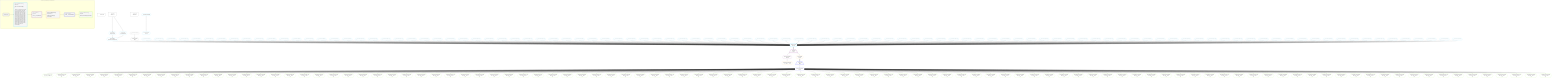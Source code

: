 %%{init: {'themeVariables': { 'fontSize': '12px'}}}%%
graph TD
    classDef path fill:#eee,stroke:#000,color:#000
    classDef plan fill:#fff,stroke-width:1px,color:#000
    classDef itemplan fill:#fff,stroke-width:2px,color:#000
    classDef unbatchedplan fill:#dff,stroke-width:1px,color:#000
    classDef sideeffectplan fill:#fcc,stroke-width:2px,color:#000
    classDef bucket fill:#f6f6f6,color:#000,stroke-width:2px,text-align:left


    %% define steps
    __Value0["__Value[0∈0]"]:::plan
    __Value3["__Value[3∈0]<br />ᐸcontextᐳ"]:::plan
    __Value5["__Value[5∈0]<br />ᐸrootValueᐳ"]:::plan
    __InputStaticLeaf7{{"__InputStaticLeaf[7∈0]"}}:::plan
    Access16{{"Access[16∈1]<br />ᐸ3.pgSettingsᐳ"}}:::plan
    Access17{{"Access[17∈1]<br />ᐸ3.withPgClientᐳ"}}:::plan
    Object18{{"Object[18∈1]<br />ᐸ{pgSettings,withPgClient}ᐳ"}}:::plan
    Connection19{{"Connection[19∈0]<br />ᐸ15ᐳ"}}:::plan
    __InputStaticLeaf42{{"__InputStaticLeaf[42∈1]"}}:::plan
    __InputStaticLeaf46{{"__InputStaticLeaf[46∈1]"}}:::plan
    __InputStaticLeaf50{{"__InputStaticLeaf[50∈1]"}}:::plan
    __InputStaticLeaf54{{"__InputStaticLeaf[54∈1]"}}:::plan
    __InputStaticLeaf58{{"__InputStaticLeaf[58∈1]"}}:::plan
    __InputStaticLeaf62{{"__InputStaticLeaf[62∈1]"}}:::plan
    __InputStaticLeaf66{{"__InputStaticLeaf[66∈1]"}}:::plan
    __InputStaticLeaf70{{"__InputStaticLeaf[70∈1]"}}:::plan
    __InputStaticLeaf74{{"__InputStaticLeaf[74∈1]"}}:::plan
    __InputStaticLeaf78{{"__InputStaticLeaf[78∈1]"}}:::plan
    __InputStaticLeaf82{{"__InputStaticLeaf[82∈1]"}}:::plan
    __InputStaticLeaf86{{"__InputStaticLeaf[86∈1]"}}:::plan
    __InputStaticLeaf90{{"__InputStaticLeaf[90∈1]"}}:::plan
    __InputStaticLeaf94{{"__InputStaticLeaf[94∈1]"}}:::plan
    __InputStaticLeaf98{{"__InputStaticLeaf[98∈1]"}}:::plan
    __InputStaticLeaf102{{"__InputStaticLeaf[102∈1]"}}:::plan
    __InputStaticLeaf106{{"__InputStaticLeaf[106∈1]"}}:::plan
    __InputStaticLeaf110{{"__InputStaticLeaf[110∈1]"}}:::plan
    __InputStaticLeaf114{{"__InputStaticLeaf[114∈1]"}}:::plan
    __InputStaticLeaf118{{"__InputStaticLeaf[118∈1]"}}:::plan
    __InputStaticLeaf122{{"__InputStaticLeaf[122∈1]"}}:::plan
    __InputStaticLeaf126{{"__InputStaticLeaf[126∈1]"}}:::plan
    __InputStaticLeaf130{{"__InputStaticLeaf[130∈1]"}}:::plan
    __InputStaticLeaf134{{"__InputStaticLeaf[134∈1]"}}:::plan
    __InputStaticLeaf138{{"__InputStaticLeaf[138∈1]"}}:::plan
    __InputStaticLeaf142{{"__InputStaticLeaf[142∈1]"}}:::plan
    __InputStaticLeaf146{{"__InputStaticLeaf[146∈1]"}}:::plan
    __InputStaticLeaf150{{"__InputStaticLeaf[150∈1]"}}:::plan
    __InputStaticLeaf154{{"__InputStaticLeaf[154∈1]"}}:::plan
    __InputStaticLeaf158{{"__InputStaticLeaf[158∈1]"}}:::plan
    __InputStaticLeaf162{{"__InputStaticLeaf[162∈1]"}}:::plan
    __InputStaticLeaf166{{"__InputStaticLeaf[166∈1]"}}:::plan
    __InputStaticLeaf170{{"__InputStaticLeaf[170∈1]"}}:::plan
    __InputStaticLeaf174{{"__InputStaticLeaf[174∈1]"}}:::plan
    __InputStaticLeaf178{{"__InputStaticLeaf[178∈1]"}}:::plan
    __InputStaticLeaf182{{"__InputStaticLeaf[182∈1]"}}:::plan
    __InputStaticLeaf186{{"__InputStaticLeaf[186∈1]"}}:::plan
    __InputStaticLeaf190{{"__InputStaticLeaf[190∈1]"}}:::plan
    __InputStaticLeaf194{{"__InputStaticLeaf[194∈1]"}}:::plan
    __InputStaticLeaf198{{"__InputStaticLeaf[198∈1]"}}:::plan
    __InputStaticLeaf202{{"__InputStaticLeaf[202∈1]"}}:::plan
    __InputStaticLeaf206{{"__InputStaticLeaf[206∈1]"}}:::plan
    __InputStaticLeaf210{{"__InputStaticLeaf[210∈1]"}}:::plan
    __InputStaticLeaf214{{"__InputStaticLeaf[214∈1]"}}:::plan
    __InputStaticLeaf218{{"__InputStaticLeaf[218∈1]"}}:::plan
    __InputStaticLeaf222{{"__InputStaticLeaf[222∈1]"}}:::plan
    __InputStaticLeaf226{{"__InputStaticLeaf[226∈1]"}}:::plan
    __InputStaticLeaf230{{"__InputStaticLeaf[230∈1]"}}:::plan
    __InputStaticLeaf234{{"__InputStaticLeaf[234∈1]"}}:::plan
    __InputStaticLeaf238{{"__InputStaticLeaf[238∈1]"}}:::plan
    __InputStaticLeaf242{{"__InputStaticLeaf[242∈1]"}}:::plan
    __InputStaticLeaf246{{"__InputStaticLeaf[246∈1]"}}:::plan
    __InputStaticLeaf250{{"__InputStaticLeaf[250∈1]"}}:::plan
    __InputStaticLeaf254{{"__InputStaticLeaf[254∈1]"}}:::plan
    __InputStaticLeaf258{{"__InputStaticLeaf[258∈1]"}}:::plan
    __InputStaticLeaf262{{"__InputStaticLeaf[262∈1]"}}:::plan
    __InputStaticLeaf266{{"__InputStaticLeaf[266∈1]"}}:::plan
    __InputStaticLeaf270{{"__InputStaticLeaf[270∈1]"}}:::plan
    __InputStaticLeaf274{{"__InputStaticLeaf[274∈1]"}}:::plan
    __InputStaticLeaf278{{"__InputStaticLeaf[278∈1]"}}:::plan
    __InputStaticLeaf282{{"__InputStaticLeaf[282∈1]"}}:::plan
    __InputStaticLeaf286{{"__InputStaticLeaf[286∈1]"}}:::plan
    __InputStaticLeaf290{{"__InputStaticLeaf[290∈1]"}}:::plan
    __InputStaticLeaf294{{"__InputStaticLeaf[294∈1]"}}:::plan
    __InputStaticLeaf298{{"__InputStaticLeaf[298∈1]"}}:::plan
    __InputStaticLeaf302{{"__InputStaticLeaf[302∈1]"}}:::plan
    __InputStaticLeaf306{{"__InputStaticLeaf[306∈1]"}}:::plan
    __InputStaticLeaf310{{"__InputStaticLeaf[310∈1]"}}:::plan
    __InputStaticLeaf314{{"__InputStaticLeaf[314∈1]"}}:::plan
    __InputStaticLeaf318{{"__InputStaticLeaf[318∈1]"}}:::plan
    __InputStaticLeaf322{{"__InputStaticLeaf[322∈1]"}}:::plan
    __InputStaticLeaf326{{"__InputStaticLeaf[326∈1]"}}:::plan
    __InputStaticLeaf330{{"__InputStaticLeaf[330∈1]"}}:::plan
    __InputStaticLeaf334{{"__InputStaticLeaf[334∈1]"}}:::plan
    __InputStaticLeaf338{{"__InputStaticLeaf[338∈1]"}}:::plan
    __InputStaticLeaf342{{"__InputStaticLeaf[342∈1]"}}:::plan
    __InputStaticLeaf346{{"__InputStaticLeaf[346∈1]"}}:::plan
    __InputStaticLeaf350{{"__InputStaticLeaf[350∈1]"}}:::plan
    __InputStaticLeaf354{{"__InputStaticLeaf[354∈1]"}}:::plan
    __InputStaticLeaf358{{"__InputStaticLeaf[358∈1]"}}:::plan
    __InputStaticLeaf362{{"__InputStaticLeaf[362∈1]"}}:::plan
    __InputStaticLeaf366{{"__InputStaticLeaf[366∈1]"}}:::plan
    __InputStaticLeaf370{{"__InputStaticLeaf[370∈1]"}}:::plan
    __InputStaticLeaf374{{"__InputStaticLeaf[374∈1]"}}:::plan
    __InputStaticLeaf378{{"__InputStaticLeaf[378∈1]"}}:::plan
    __InputStaticLeaf382{{"__InputStaticLeaf[382∈1]"}}:::plan
    __InputStaticLeaf386{{"__InputStaticLeaf[386∈1]"}}:::plan
    __InputStaticLeaf390{{"__InputStaticLeaf[390∈1]"}}:::plan
    __InputStaticLeaf394{{"__InputStaticLeaf[394∈1]"}}:::plan
    __InputStaticLeaf398{{"__InputStaticLeaf[398∈1]"}}:::plan
    __InputStaticLeaf402{{"__InputStaticLeaf[402∈1]"}}:::plan
    __InputStaticLeaf406{{"__InputStaticLeaf[406∈1]"}}:::plan
    __InputStaticLeaf410{{"__InputStaticLeaf[410∈1]"}}:::plan
    __InputStaticLeaf414{{"__InputStaticLeaf[414∈1]"}}:::plan
    __InputStaticLeaf418{{"__InputStaticLeaf[418∈1]"}}:::plan
    __InputStaticLeaf422{{"__InputStaticLeaf[422∈1]"}}:::plan
    __InputStaticLeaf426{{"__InputStaticLeaf[426∈1]"}}:::plan
    __InputStaticLeaf430{{"__InputStaticLeaf[430∈1]"}}:::plan
    __InputStaticLeaf434{{"__InputStaticLeaf[434∈1]"}}:::plan
    __InputStaticLeaf438{{"__InputStaticLeaf[438∈1]"}}:::plan
    __InputStaticLeaf442{{"__InputStaticLeaf[442∈1]"}}:::plan
    __InputStaticLeaf446{{"__InputStaticLeaf[446∈1]"}}:::plan
    __InputStaticLeaf450{{"__InputStaticLeaf[450∈1]"}}:::plan
    PgSelect20[["PgSelect[20∈1]<br />ᐸpersonᐳ"]]:::plan
    __Item21[/"__Item[21∈2]<br />ᐸ20ᐳ"\]:::itemplan
    PgSelectSingle22{{"PgSelectSingle[22∈2]<br />ᐸpersonᐳ"}}:::plan
    PgClassExpression23{{"PgClassExpression[23∈3]<br />ᐸ__person__.”id”ᐳ"}}:::plan
    __InputStaticLeaf24{{"__InputStaticLeaf[24∈1]"}}:::plan
    Connection37{{"Connection[37∈1]<br />ᐸ33ᐳ"}}:::plan
    Access454{{"Access[454∈3]<br />ᐸ21.0ᐳ"}}:::plan
    __Item39[/"__Item[39∈4]<br />ᐸ454ᐳ"\]:::itemplan
    PgSelectSingle40{{"PgSelectSingle[40∈4]<br />ᐸpostᐳ"}}:::plan
    PgClassExpression41{{"PgClassExpression[41∈5]<br />ᐸ__post__.”headline”ᐳ"}}:::plan
    PgClassExpression45{{"PgClassExpression[45∈5]<br />ᐸ”a”.”post_...lder! */<br />)ᐳ"}}:::plan
    PgClassExpression49{{"PgClassExpression[49∈5]<br />ᐸ”a”.”post_...lder! */<br />)ᐳ"}}:::plan
    PgClassExpression53{{"PgClassExpression[53∈5]<br />ᐸ”a”.”post_...lder! */<br />)ᐳ"}}:::plan
    PgClassExpression57{{"PgClassExpression[57∈5]<br />ᐸ”a”.”post_...lder! */<br />)ᐳ"}}:::plan
    PgClassExpression61{{"PgClassExpression[61∈5]<br />ᐸ”a”.”post_...lder! */<br />)ᐳ"}}:::plan
    PgClassExpression65{{"PgClassExpression[65∈5]<br />ᐸ”a”.”post_...lder! */<br />)ᐳ"}}:::plan
    PgClassExpression69{{"PgClassExpression[69∈5]<br />ᐸ”a”.”post_...lder! */<br />)ᐳ"}}:::plan
    PgClassExpression73{{"PgClassExpression[73∈5]<br />ᐸ”a”.”post_...lder! */<br />)ᐳ"}}:::plan
    PgClassExpression77{{"PgClassExpression[77∈5]<br />ᐸ”a”.”post_...lder! */<br />)ᐳ"}}:::plan
    PgClassExpression81{{"PgClassExpression[81∈5]<br />ᐸ”a”.”post_...lder! */<br />)ᐳ"}}:::plan
    PgClassExpression85{{"PgClassExpression[85∈5]<br />ᐸ”a”.”post_...lder! */<br />)ᐳ"}}:::plan
    PgClassExpression89{{"PgClassExpression[89∈5]<br />ᐸ”a”.”post_...lder! */<br />)ᐳ"}}:::plan
    PgClassExpression93{{"PgClassExpression[93∈5]<br />ᐸ”a”.”post_...lder! */<br />)ᐳ"}}:::plan
    PgClassExpression97{{"PgClassExpression[97∈5]<br />ᐸ”a”.”post_...lder! */<br />)ᐳ"}}:::plan
    PgClassExpression101{{"PgClassExpression[101∈5]<br />ᐸ”a”.”post_...lder! */<br />)ᐳ"}}:::plan
    PgClassExpression105{{"PgClassExpression[105∈5]<br />ᐸ”a”.”post_...lder! */<br />)ᐳ"}}:::plan
    PgClassExpression109{{"PgClassExpression[109∈5]<br />ᐸ”a”.”post_...lder! */<br />)ᐳ"}}:::plan
    PgClassExpression113{{"PgClassExpression[113∈5]<br />ᐸ”a”.”post_...lder! */<br />)ᐳ"}}:::plan
    PgClassExpression117{{"PgClassExpression[117∈5]<br />ᐸ”a”.”post_...lder! */<br />)ᐳ"}}:::plan
    PgClassExpression121{{"PgClassExpression[121∈5]<br />ᐸ”a”.”post_...lder! */<br />)ᐳ"}}:::plan
    PgClassExpression125{{"PgClassExpression[125∈5]<br />ᐸ”a”.”post_...lder! */<br />)ᐳ"}}:::plan
    PgClassExpression129{{"PgClassExpression[129∈5]<br />ᐸ”a”.”post_...lder! */<br />)ᐳ"}}:::plan
    PgClassExpression133{{"PgClassExpression[133∈5]<br />ᐸ”a”.”post_...lder! */<br />)ᐳ"}}:::plan
    PgClassExpression137{{"PgClassExpression[137∈5]<br />ᐸ”a”.”post_...lder! */<br />)ᐳ"}}:::plan
    PgClassExpression141{{"PgClassExpression[141∈5]<br />ᐸ”a”.”post_...lder! */<br />)ᐳ"}}:::plan
    PgClassExpression145{{"PgClassExpression[145∈5]<br />ᐸ”a”.”post_...lder! */<br />)ᐳ"}}:::plan
    PgClassExpression149{{"PgClassExpression[149∈5]<br />ᐸ”a”.”post_...lder! */<br />)ᐳ"}}:::plan
    PgClassExpression153{{"PgClassExpression[153∈5]<br />ᐸ”a”.”post_...lder! */<br />)ᐳ"}}:::plan
    PgClassExpression157{{"PgClassExpression[157∈5]<br />ᐸ”a”.”post_...lder! */<br />)ᐳ"}}:::plan
    PgClassExpression161{{"PgClassExpression[161∈5]<br />ᐸ”a”.”post_...lder! */<br />)ᐳ"}}:::plan
    PgClassExpression165{{"PgClassExpression[165∈5]<br />ᐸ”a”.”post_...lder! */<br />)ᐳ"}}:::plan
    PgClassExpression169{{"PgClassExpression[169∈5]<br />ᐸ”a”.”post_...lder! */<br />)ᐳ"}}:::plan
    PgClassExpression173{{"PgClassExpression[173∈5]<br />ᐸ”a”.”post_...lder! */<br />)ᐳ"}}:::plan
    PgClassExpression177{{"PgClassExpression[177∈5]<br />ᐸ”a”.”post_...lder! */<br />)ᐳ"}}:::plan
    PgClassExpression181{{"PgClassExpression[181∈5]<br />ᐸ”a”.”post_...lder! */<br />)ᐳ"}}:::plan
    PgClassExpression185{{"PgClassExpression[185∈5]<br />ᐸ”a”.”post_...lder! */<br />)ᐳ"}}:::plan
    PgClassExpression189{{"PgClassExpression[189∈5]<br />ᐸ”a”.”post_...lder! */<br />)ᐳ"}}:::plan
    PgClassExpression193{{"PgClassExpression[193∈5]<br />ᐸ”a”.”post_...lder! */<br />)ᐳ"}}:::plan
    PgClassExpression197{{"PgClassExpression[197∈5]<br />ᐸ”a”.”post_...lder! */<br />)ᐳ"}}:::plan
    PgClassExpression201{{"PgClassExpression[201∈5]<br />ᐸ”a”.”post_...lder! */<br />)ᐳ"}}:::plan
    PgClassExpression205{{"PgClassExpression[205∈5]<br />ᐸ”a”.”post_...lder! */<br />)ᐳ"}}:::plan
    PgClassExpression209{{"PgClassExpression[209∈5]<br />ᐸ”a”.”post_...lder! */<br />)ᐳ"}}:::plan
    PgClassExpression213{{"PgClassExpression[213∈5]<br />ᐸ”a”.”post_...lder! */<br />)ᐳ"}}:::plan
    PgClassExpression217{{"PgClassExpression[217∈5]<br />ᐸ”a”.”post_...lder! */<br />)ᐳ"}}:::plan
    PgClassExpression221{{"PgClassExpression[221∈5]<br />ᐸ”a”.”post_...lder! */<br />)ᐳ"}}:::plan
    PgClassExpression225{{"PgClassExpression[225∈5]<br />ᐸ”a”.”post_...lder! */<br />)ᐳ"}}:::plan
    PgClassExpression229{{"PgClassExpression[229∈5]<br />ᐸ”a”.”post_...lder! */<br />)ᐳ"}}:::plan
    PgClassExpression233{{"PgClassExpression[233∈5]<br />ᐸ”a”.”post_...lder! */<br />)ᐳ"}}:::plan
    PgClassExpression237{{"PgClassExpression[237∈5]<br />ᐸ”a”.”post_...lder! */<br />)ᐳ"}}:::plan
    PgClassExpression241{{"PgClassExpression[241∈5]<br />ᐸ”a”.”post_...lder! */<br />)ᐳ"}}:::plan
    PgClassExpression245{{"PgClassExpression[245∈5]<br />ᐸ”a”.”post_...lder! */<br />)ᐳ"}}:::plan
    PgClassExpression249{{"PgClassExpression[249∈5]<br />ᐸ”a”.”post_...lder! */<br />)ᐳ"}}:::plan
    PgClassExpression253{{"PgClassExpression[253∈5]<br />ᐸ”a”.”post_...lder! */<br />)ᐳ"}}:::plan
    PgClassExpression257{{"PgClassExpression[257∈5]<br />ᐸ”a”.”post_...lder! */<br />)ᐳ"}}:::plan
    PgClassExpression261{{"PgClassExpression[261∈5]<br />ᐸ”a”.”post_...lder! */<br />)ᐳ"}}:::plan
    PgClassExpression265{{"PgClassExpression[265∈5]<br />ᐸ”a”.”post_...lder! */<br />)ᐳ"}}:::plan
    PgClassExpression269{{"PgClassExpression[269∈5]<br />ᐸ”a”.”post_...lder! */<br />)ᐳ"}}:::plan
    PgClassExpression273{{"PgClassExpression[273∈5]<br />ᐸ”a”.”post_...lder! */<br />)ᐳ"}}:::plan
    PgClassExpression277{{"PgClassExpression[277∈5]<br />ᐸ”a”.”post_...lder! */<br />)ᐳ"}}:::plan
    PgClassExpression281{{"PgClassExpression[281∈5]<br />ᐸ”a”.”post_...lder! */<br />)ᐳ"}}:::plan
    PgClassExpression285{{"PgClassExpression[285∈5]<br />ᐸ”a”.”post_...lder! */<br />)ᐳ"}}:::plan
    PgClassExpression289{{"PgClassExpression[289∈5]<br />ᐸ”a”.”post_...lder! */<br />)ᐳ"}}:::plan
    PgClassExpression293{{"PgClassExpression[293∈5]<br />ᐸ”a”.”post_...lder! */<br />)ᐳ"}}:::plan
    PgClassExpression297{{"PgClassExpression[297∈5]<br />ᐸ”a”.”post_...lder! */<br />)ᐳ"}}:::plan
    PgClassExpression301{{"PgClassExpression[301∈5]<br />ᐸ”a”.”post_...lder! */<br />)ᐳ"}}:::plan
    PgClassExpression305{{"PgClassExpression[305∈5]<br />ᐸ”a”.”post_...lder! */<br />)ᐳ"}}:::plan
    PgClassExpression309{{"PgClassExpression[309∈5]<br />ᐸ”a”.”post_...lder! */<br />)ᐳ"}}:::plan
    PgClassExpression313{{"PgClassExpression[313∈5]<br />ᐸ”a”.”post_...lder! */<br />)ᐳ"}}:::plan
    PgClassExpression317{{"PgClassExpression[317∈5]<br />ᐸ”a”.”post_...lder! */<br />)ᐳ"}}:::plan
    PgClassExpression321{{"PgClassExpression[321∈5]<br />ᐸ”a”.”post_...lder! */<br />)ᐳ"}}:::plan
    PgClassExpression325{{"PgClassExpression[325∈5]<br />ᐸ”a”.”post_...lder! */<br />)ᐳ"}}:::plan
    PgClassExpression329{{"PgClassExpression[329∈5]<br />ᐸ”a”.”post_...lder! */<br />)ᐳ"}}:::plan
    PgClassExpression333{{"PgClassExpression[333∈5]<br />ᐸ”a”.”post_...lder! */<br />)ᐳ"}}:::plan
    PgClassExpression337{{"PgClassExpression[337∈5]<br />ᐸ”a”.”post_...lder! */<br />)ᐳ"}}:::plan
    PgClassExpression341{{"PgClassExpression[341∈5]<br />ᐸ”a”.”post_...lder! */<br />)ᐳ"}}:::plan
    PgClassExpression345{{"PgClassExpression[345∈5]<br />ᐸ”a”.”post_...lder! */<br />)ᐳ"}}:::plan
    PgClassExpression349{{"PgClassExpression[349∈5]<br />ᐸ”a”.”post_...lder! */<br />)ᐳ"}}:::plan
    PgClassExpression353{{"PgClassExpression[353∈5]<br />ᐸ”a”.”post_...lder! */<br />)ᐳ"}}:::plan
    PgClassExpression357{{"PgClassExpression[357∈5]<br />ᐸ”a”.”post_...lder! */<br />)ᐳ"}}:::plan
    PgClassExpression361{{"PgClassExpression[361∈5]<br />ᐸ”a”.”post_...lder! */<br />)ᐳ"}}:::plan
    PgClassExpression365{{"PgClassExpression[365∈5]<br />ᐸ”a”.”post_...lder! */<br />)ᐳ"}}:::plan
    PgClassExpression369{{"PgClassExpression[369∈5]<br />ᐸ”a”.”post_...lder! */<br />)ᐳ"}}:::plan
    PgClassExpression373{{"PgClassExpression[373∈5]<br />ᐸ”a”.”post_...lder! */<br />)ᐳ"}}:::plan
    PgClassExpression377{{"PgClassExpression[377∈5]<br />ᐸ”a”.”post_...lder! */<br />)ᐳ"}}:::plan
    PgClassExpression381{{"PgClassExpression[381∈5]<br />ᐸ”a”.”post_...lder! */<br />)ᐳ"}}:::plan
    PgClassExpression385{{"PgClassExpression[385∈5]<br />ᐸ”a”.”post_...lder! */<br />)ᐳ"}}:::plan
    PgClassExpression389{{"PgClassExpression[389∈5]<br />ᐸ”a”.”post_...lder! */<br />)ᐳ"}}:::plan
    PgClassExpression393{{"PgClassExpression[393∈5]<br />ᐸ”a”.”post_...lder! */<br />)ᐳ"}}:::plan
    PgClassExpression397{{"PgClassExpression[397∈5]<br />ᐸ”a”.”post_...lder! */<br />)ᐳ"}}:::plan
    PgClassExpression401{{"PgClassExpression[401∈5]<br />ᐸ”a”.”post_...lder! */<br />)ᐳ"}}:::plan
    PgClassExpression405{{"PgClassExpression[405∈5]<br />ᐸ”a”.”post_...lder! */<br />)ᐳ"}}:::plan
    PgClassExpression409{{"PgClassExpression[409∈5]<br />ᐸ”a”.”post_...lder! */<br />)ᐳ"}}:::plan
    PgClassExpression413{{"PgClassExpression[413∈5]<br />ᐸ”a”.”post_...lder! */<br />)ᐳ"}}:::plan
    PgClassExpression417{{"PgClassExpression[417∈5]<br />ᐸ”a”.”post_...lder! */<br />)ᐳ"}}:::plan
    PgClassExpression421{{"PgClassExpression[421∈5]<br />ᐸ”a”.”post_...lder! */<br />)ᐳ"}}:::plan
    PgClassExpression425{{"PgClassExpression[425∈5]<br />ᐸ”a”.”post_...lder! */<br />)ᐳ"}}:::plan
    PgClassExpression429{{"PgClassExpression[429∈5]<br />ᐸ”a”.”post_...lder! */<br />)ᐳ"}}:::plan
    PgClassExpression433{{"PgClassExpression[433∈5]<br />ᐸ”a”.”post_...lder! */<br />)ᐳ"}}:::plan
    PgClassExpression437{{"PgClassExpression[437∈5]<br />ᐸ”a”.”post_...lder! */<br />)ᐳ"}}:::plan
    PgClassExpression441{{"PgClassExpression[441∈5]<br />ᐸ”a”.”post_...lder! */<br />)ᐳ"}}:::plan
    PgClassExpression445{{"PgClassExpression[445∈5]<br />ᐸ”a”.”post_...lder! */<br />)ᐳ"}}:::plan
    PgClassExpression449{{"PgClassExpression[449∈5]<br />ᐸ”a”.”post_...lder! */<br />)ᐳ"}}:::plan
    PgClassExpression453{{"PgClassExpression[453∈5]<br />ᐸ”a”.”post_...lder! */<br />)ᐳ"}}:::plan

    %% plan dependencies
    __Value3 --> Access16
    __Value3 --> Access17
    Access16 & Access17 --> Object18
    __InputStaticLeaf7 --> Connection19
    Object18 & Connection19 & __InputStaticLeaf42 & __InputStaticLeaf46 & __InputStaticLeaf50 & __InputStaticLeaf54 & __InputStaticLeaf58 & __InputStaticLeaf62 & __InputStaticLeaf66 & __InputStaticLeaf70 & __InputStaticLeaf74 & __InputStaticLeaf78 & __InputStaticLeaf82 & __InputStaticLeaf86 & __InputStaticLeaf90 & __InputStaticLeaf94 & __InputStaticLeaf98 & __InputStaticLeaf102 & __InputStaticLeaf106 & __InputStaticLeaf110 & __InputStaticLeaf114 & __InputStaticLeaf118 & __InputStaticLeaf122 & __InputStaticLeaf126 & __InputStaticLeaf130 & __InputStaticLeaf134 & __InputStaticLeaf138 & __InputStaticLeaf142 & __InputStaticLeaf146 & __InputStaticLeaf150 & __InputStaticLeaf154 & __InputStaticLeaf158 & __InputStaticLeaf162 & __InputStaticLeaf166 & __InputStaticLeaf170 & __InputStaticLeaf174 & __InputStaticLeaf178 & __InputStaticLeaf182 & __InputStaticLeaf186 & __InputStaticLeaf190 & __InputStaticLeaf194 & __InputStaticLeaf198 & __InputStaticLeaf202 & __InputStaticLeaf206 & __InputStaticLeaf210 & __InputStaticLeaf214 & __InputStaticLeaf218 & __InputStaticLeaf222 & __InputStaticLeaf226 & __InputStaticLeaf230 & __InputStaticLeaf234 & __InputStaticLeaf238 & __InputStaticLeaf242 & __InputStaticLeaf246 & __InputStaticLeaf250 & __InputStaticLeaf254 & __InputStaticLeaf258 & __InputStaticLeaf262 & __InputStaticLeaf266 & __InputStaticLeaf270 & __InputStaticLeaf274 & __InputStaticLeaf278 & __InputStaticLeaf282 & __InputStaticLeaf286 & __InputStaticLeaf290 & __InputStaticLeaf294 & __InputStaticLeaf298 & __InputStaticLeaf302 & __InputStaticLeaf306 & __InputStaticLeaf310 & __InputStaticLeaf314 & __InputStaticLeaf318 & __InputStaticLeaf322 & __InputStaticLeaf326 & __InputStaticLeaf330 & __InputStaticLeaf334 & __InputStaticLeaf338 & __InputStaticLeaf342 & __InputStaticLeaf346 & __InputStaticLeaf350 & __InputStaticLeaf354 & __InputStaticLeaf358 & __InputStaticLeaf362 & __InputStaticLeaf366 & __InputStaticLeaf370 & __InputStaticLeaf374 & __InputStaticLeaf378 & __InputStaticLeaf382 & __InputStaticLeaf386 & __InputStaticLeaf390 & __InputStaticLeaf394 & __InputStaticLeaf398 & __InputStaticLeaf402 & __InputStaticLeaf406 & __InputStaticLeaf410 & __InputStaticLeaf414 & __InputStaticLeaf418 & __InputStaticLeaf422 & __InputStaticLeaf426 & __InputStaticLeaf430 & __InputStaticLeaf434 & __InputStaticLeaf438 & __InputStaticLeaf442 & __InputStaticLeaf446 & __InputStaticLeaf450 --> PgSelect20
    PgSelect20 ==> __Item21
    __Item21 --> PgSelectSingle22
    PgSelectSingle22 --> PgClassExpression23
    __InputStaticLeaf24 --> Connection37
    __Item21 --> Access454
    Access454 ==> __Item39
    __Item39 --> PgSelectSingle40
    PgSelectSingle40 --> PgClassExpression41
    PgSelectSingle40 --> PgClassExpression45
    PgSelectSingle40 --> PgClassExpression49
    PgSelectSingle40 --> PgClassExpression53
    PgSelectSingle40 --> PgClassExpression57
    PgSelectSingle40 --> PgClassExpression61
    PgSelectSingle40 --> PgClassExpression65
    PgSelectSingle40 --> PgClassExpression69
    PgSelectSingle40 --> PgClassExpression73
    PgSelectSingle40 --> PgClassExpression77
    PgSelectSingle40 --> PgClassExpression81
    PgSelectSingle40 --> PgClassExpression85
    PgSelectSingle40 --> PgClassExpression89
    PgSelectSingle40 --> PgClassExpression93
    PgSelectSingle40 --> PgClassExpression97
    PgSelectSingle40 --> PgClassExpression101
    PgSelectSingle40 --> PgClassExpression105
    PgSelectSingle40 --> PgClassExpression109
    PgSelectSingle40 --> PgClassExpression113
    PgSelectSingle40 --> PgClassExpression117
    PgSelectSingle40 --> PgClassExpression121
    PgSelectSingle40 --> PgClassExpression125
    PgSelectSingle40 --> PgClassExpression129
    PgSelectSingle40 --> PgClassExpression133
    PgSelectSingle40 --> PgClassExpression137
    PgSelectSingle40 --> PgClassExpression141
    PgSelectSingle40 --> PgClassExpression145
    PgSelectSingle40 --> PgClassExpression149
    PgSelectSingle40 --> PgClassExpression153
    PgSelectSingle40 --> PgClassExpression157
    PgSelectSingle40 --> PgClassExpression161
    PgSelectSingle40 --> PgClassExpression165
    PgSelectSingle40 --> PgClassExpression169
    PgSelectSingle40 --> PgClassExpression173
    PgSelectSingle40 --> PgClassExpression177
    PgSelectSingle40 --> PgClassExpression181
    PgSelectSingle40 --> PgClassExpression185
    PgSelectSingle40 --> PgClassExpression189
    PgSelectSingle40 --> PgClassExpression193
    PgSelectSingle40 --> PgClassExpression197
    PgSelectSingle40 --> PgClassExpression201
    PgSelectSingle40 --> PgClassExpression205
    PgSelectSingle40 --> PgClassExpression209
    PgSelectSingle40 --> PgClassExpression213
    PgSelectSingle40 --> PgClassExpression217
    PgSelectSingle40 --> PgClassExpression221
    PgSelectSingle40 --> PgClassExpression225
    PgSelectSingle40 --> PgClassExpression229
    PgSelectSingle40 --> PgClassExpression233
    PgSelectSingle40 --> PgClassExpression237
    PgSelectSingle40 --> PgClassExpression241
    PgSelectSingle40 --> PgClassExpression245
    PgSelectSingle40 --> PgClassExpression249
    PgSelectSingle40 --> PgClassExpression253
    PgSelectSingle40 --> PgClassExpression257
    PgSelectSingle40 --> PgClassExpression261
    PgSelectSingle40 --> PgClassExpression265
    PgSelectSingle40 --> PgClassExpression269
    PgSelectSingle40 --> PgClassExpression273
    PgSelectSingle40 --> PgClassExpression277
    PgSelectSingle40 --> PgClassExpression281
    PgSelectSingle40 --> PgClassExpression285
    PgSelectSingle40 --> PgClassExpression289
    PgSelectSingle40 --> PgClassExpression293
    PgSelectSingle40 --> PgClassExpression297
    PgSelectSingle40 --> PgClassExpression301
    PgSelectSingle40 --> PgClassExpression305
    PgSelectSingle40 --> PgClassExpression309
    PgSelectSingle40 --> PgClassExpression313
    PgSelectSingle40 --> PgClassExpression317
    PgSelectSingle40 --> PgClassExpression321
    PgSelectSingle40 --> PgClassExpression325
    PgSelectSingle40 --> PgClassExpression329
    PgSelectSingle40 --> PgClassExpression333
    PgSelectSingle40 --> PgClassExpression337
    PgSelectSingle40 --> PgClassExpression341
    PgSelectSingle40 --> PgClassExpression345
    PgSelectSingle40 --> PgClassExpression349
    PgSelectSingle40 --> PgClassExpression353
    PgSelectSingle40 --> PgClassExpression357
    PgSelectSingle40 --> PgClassExpression361
    PgSelectSingle40 --> PgClassExpression365
    PgSelectSingle40 --> PgClassExpression369
    PgSelectSingle40 --> PgClassExpression373
    PgSelectSingle40 --> PgClassExpression377
    PgSelectSingle40 --> PgClassExpression381
    PgSelectSingle40 --> PgClassExpression385
    PgSelectSingle40 --> PgClassExpression389
    PgSelectSingle40 --> PgClassExpression393
    PgSelectSingle40 --> PgClassExpression397
    PgSelectSingle40 --> PgClassExpression401
    PgSelectSingle40 --> PgClassExpression405
    PgSelectSingle40 --> PgClassExpression409
    PgSelectSingle40 --> PgClassExpression413
    PgSelectSingle40 --> PgClassExpression417
    PgSelectSingle40 --> PgClassExpression421
    PgSelectSingle40 --> PgClassExpression425
    PgSelectSingle40 --> PgClassExpression429
    PgSelectSingle40 --> PgClassExpression433
    PgSelectSingle40 --> PgClassExpression437
    PgSelectSingle40 --> PgClassExpression441
    PgSelectSingle40 --> PgClassExpression445
    PgSelectSingle40 --> PgClassExpression449
    PgSelectSingle40 --> PgClassExpression453

    subgraph "Buckets for queries/v4/json-overflow-nested"
    Bucket0("Bucket 0 (root)"):::bucket
    classDef bucket0 stroke:#696969
    class Bucket0,__Value0,__Value3,__Value5,__InputStaticLeaf7,Connection19 bucket0
    Bucket1("Bucket 1 (nullableBoundary)<br />Deps: 3, 19<br /><br />ROOT Connectionᐸ15ᐳ[19]<br />1: <br />ᐳ: 16, 17, 24, 42, 46, 50, 54, 58, 62, 66, 70, 74, 78, 82, 86, 90, 94, 98, 102, 106, 110, 114, 118, 122, 126, 130, 134, 138, 142, 146, 150, 154, 158, 162, 166, 170, 174, 178, 182, 186, 190, 194, 198, 202, 206, 210, 214, 218, 222, 226, 230, 234, 238, 242, 246, 250, 254, 258, 262, 266, 270, 274, 278, 282, 286, 290, 294, 298, 302, 306, 310, 314, 318, 322, 326, 330, 334, 338, 342, 346, 350, 354, 358, 362, 366, 370, 374, 378, 382, 386, 390, 394, 398, 402, 406, 410, 414, 418, 422, 426, 430, 434, 438, 442, 446, 450, 18, 37<br />2: PgSelect[20]"):::bucket
    classDef bucket1 stroke:#00bfff
    class Bucket1,Access16,Access17,Object18,PgSelect20,__InputStaticLeaf24,Connection37,__InputStaticLeaf42,__InputStaticLeaf46,__InputStaticLeaf50,__InputStaticLeaf54,__InputStaticLeaf58,__InputStaticLeaf62,__InputStaticLeaf66,__InputStaticLeaf70,__InputStaticLeaf74,__InputStaticLeaf78,__InputStaticLeaf82,__InputStaticLeaf86,__InputStaticLeaf90,__InputStaticLeaf94,__InputStaticLeaf98,__InputStaticLeaf102,__InputStaticLeaf106,__InputStaticLeaf110,__InputStaticLeaf114,__InputStaticLeaf118,__InputStaticLeaf122,__InputStaticLeaf126,__InputStaticLeaf130,__InputStaticLeaf134,__InputStaticLeaf138,__InputStaticLeaf142,__InputStaticLeaf146,__InputStaticLeaf150,__InputStaticLeaf154,__InputStaticLeaf158,__InputStaticLeaf162,__InputStaticLeaf166,__InputStaticLeaf170,__InputStaticLeaf174,__InputStaticLeaf178,__InputStaticLeaf182,__InputStaticLeaf186,__InputStaticLeaf190,__InputStaticLeaf194,__InputStaticLeaf198,__InputStaticLeaf202,__InputStaticLeaf206,__InputStaticLeaf210,__InputStaticLeaf214,__InputStaticLeaf218,__InputStaticLeaf222,__InputStaticLeaf226,__InputStaticLeaf230,__InputStaticLeaf234,__InputStaticLeaf238,__InputStaticLeaf242,__InputStaticLeaf246,__InputStaticLeaf250,__InputStaticLeaf254,__InputStaticLeaf258,__InputStaticLeaf262,__InputStaticLeaf266,__InputStaticLeaf270,__InputStaticLeaf274,__InputStaticLeaf278,__InputStaticLeaf282,__InputStaticLeaf286,__InputStaticLeaf290,__InputStaticLeaf294,__InputStaticLeaf298,__InputStaticLeaf302,__InputStaticLeaf306,__InputStaticLeaf310,__InputStaticLeaf314,__InputStaticLeaf318,__InputStaticLeaf322,__InputStaticLeaf326,__InputStaticLeaf330,__InputStaticLeaf334,__InputStaticLeaf338,__InputStaticLeaf342,__InputStaticLeaf346,__InputStaticLeaf350,__InputStaticLeaf354,__InputStaticLeaf358,__InputStaticLeaf362,__InputStaticLeaf366,__InputStaticLeaf370,__InputStaticLeaf374,__InputStaticLeaf378,__InputStaticLeaf382,__InputStaticLeaf386,__InputStaticLeaf390,__InputStaticLeaf394,__InputStaticLeaf398,__InputStaticLeaf402,__InputStaticLeaf406,__InputStaticLeaf410,__InputStaticLeaf414,__InputStaticLeaf418,__InputStaticLeaf422,__InputStaticLeaf426,__InputStaticLeaf430,__InputStaticLeaf434,__InputStaticLeaf438,__InputStaticLeaf442,__InputStaticLeaf446,__InputStaticLeaf450 bucket1
    Bucket2("Bucket 2 (listItem)<br />Deps: 37<br /><br />ROOT __Item{2}ᐸ20ᐳ[21]"):::bucket
    classDef bucket2 stroke:#7f007f
    class Bucket2,__Item21,PgSelectSingle22 bucket2
    Bucket3("Bucket 3 (nullableBoundary)<br />Deps: 22, 21, 37<br /><br />ROOT PgSelectSingle{2}ᐸpersonᐳ[22]"):::bucket
    classDef bucket3 stroke:#ffa500
    class Bucket3,PgClassExpression23,Access454 bucket3
    Bucket4("Bucket 4 (listItem)<br />ROOT __Item{4}ᐸ454ᐳ[39]"):::bucket
    classDef bucket4 stroke:#0000ff
    class Bucket4,__Item39,PgSelectSingle40 bucket4
    Bucket5("Bucket 5 (nullableBoundary)<br />Deps: 40<br /><br />ROOT PgSelectSingle{4}ᐸpostᐳ[40]"):::bucket
    classDef bucket5 stroke:#7fff00
    class Bucket5,PgClassExpression41,PgClassExpression45,PgClassExpression49,PgClassExpression53,PgClassExpression57,PgClassExpression61,PgClassExpression65,PgClassExpression69,PgClassExpression73,PgClassExpression77,PgClassExpression81,PgClassExpression85,PgClassExpression89,PgClassExpression93,PgClassExpression97,PgClassExpression101,PgClassExpression105,PgClassExpression109,PgClassExpression113,PgClassExpression117,PgClassExpression121,PgClassExpression125,PgClassExpression129,PgClassExpression133,PgClassExpression137,PgClassExpression141,PgClassExpression145,PgClassExpression149,PgClassExpression153,PgClassExpression157,PgClassExpression161,PgClassExpression165,PgClassExpression169,PgClassExpression173,PgClassExpression177,PgClassExpression181,PgClassExpression185,PgClassExpression189,PgClassExpression193,PgClassExpression197,PgClassExpression201,PgClassExpression205,PgClassExpression209,PgClassExpression213,PgClassExpression217,PgClassExpression221,PgClassExpression225,PgClassExpression229,PgClassExpression233,PgClassExpression237,PgClassExpression241,PgClassExpression245,PgClassExpression249,PgClassExpression253,PgClassExpression257,PgClassExpression261,PgClassExpression265,PgClassExpression269,PgClassExpression273,PgClassExpression277,PgClassExpression281,PgClassExpression285,PgClassExpression289,PgClassExpression293,PgClassExpression297,PgClassExpression301,PgClassExpression305,PgClassExpression309,PgClassExpression313,PgClassExpression317,PgClassExpression321,PgClassExpression325,PgClassExpression329,PgClassExpression333,PgClassExpression337,PgClassExpression341,PgClassExpression345,PgClassExpression349,PgClassExpression353,PgClassExpression357,PgClassExpression361,PgClassExpression365,PgClassExpression369,PgClassExpression373,PgClassExpression377,PgClassExpression381,PgClassExpression385,PgClassExpression389,PgClassExpression393,PgClassExpression397,PgClassExpression401,PgClassExpression405,PgClassExpression409,PgClassExpression413,PgClassExpression417,PgClassExpression421,PgClassExpression425,PgClassExpression429,PgClassExpression433,PgClassExpression437,PgClassExpression441,PgClassExpression445,PgClassExpression449,PgClassExpression453 bucket5
    Bucket0 --> Bucket1
    Bucket1 --> Bucket2
    Bucket2 --> Bucket3
    Bucket3 --> Bucket4
    Bucket4 --> Bucket5
    end